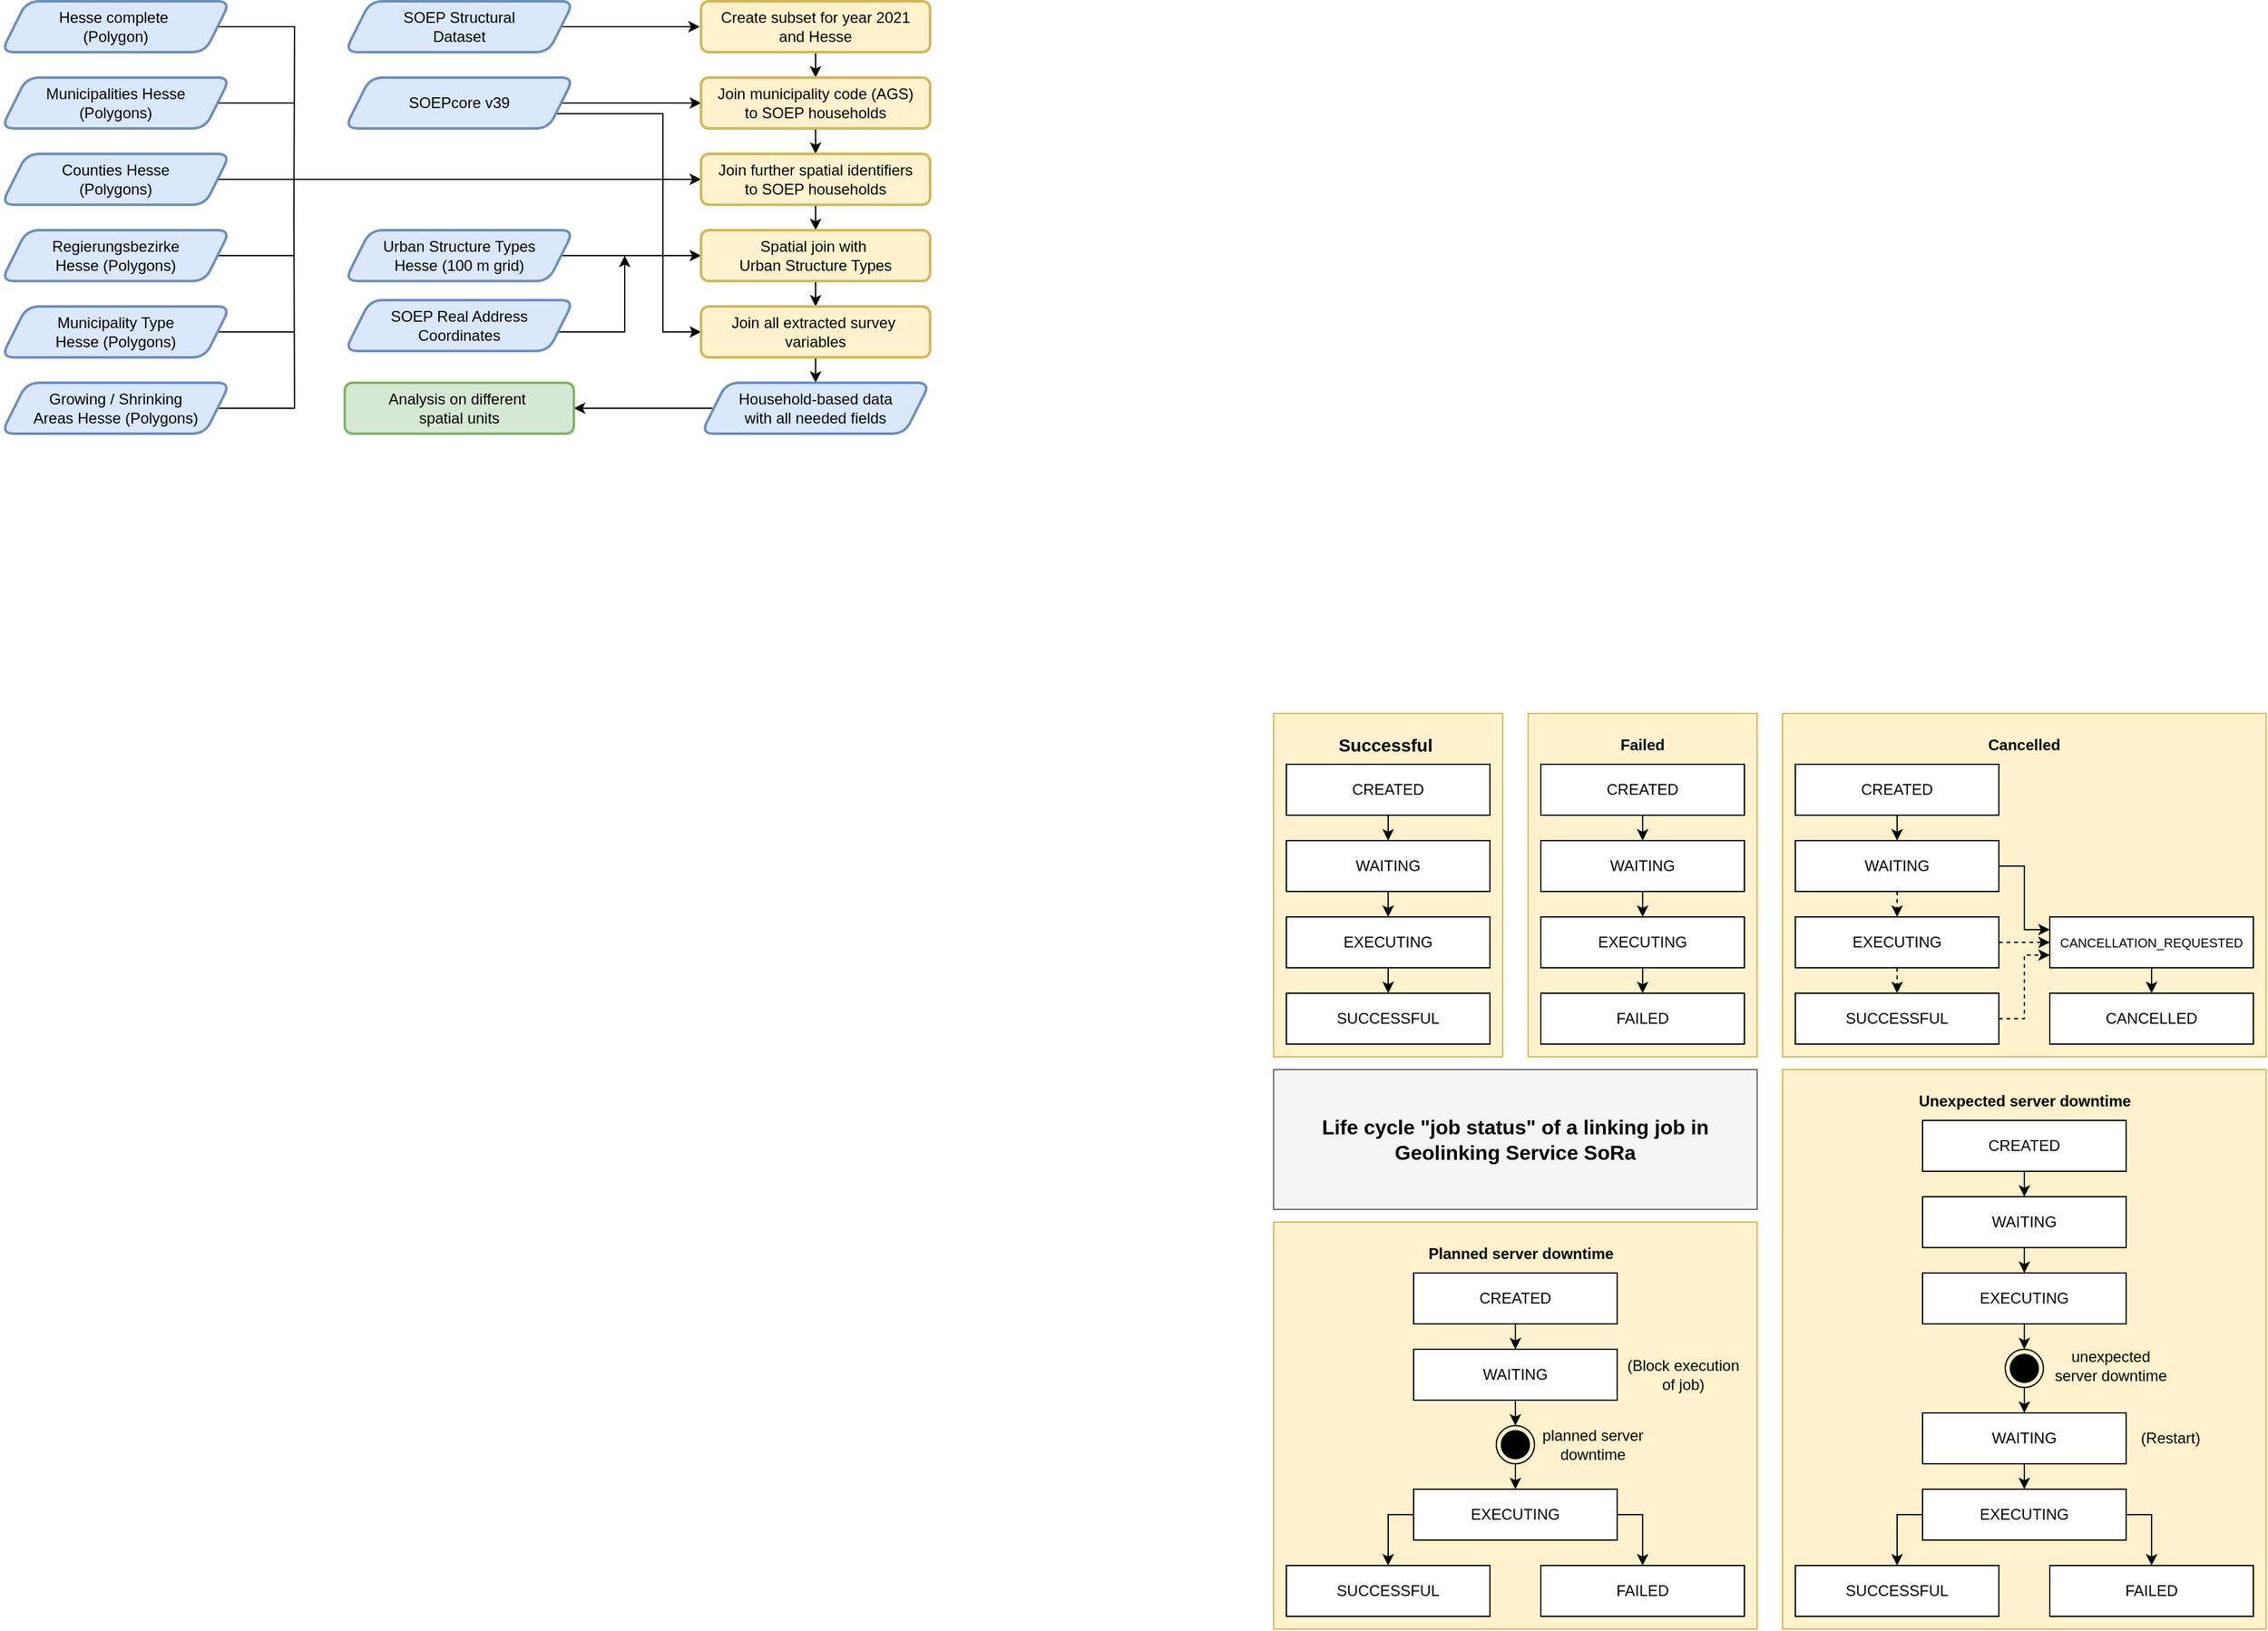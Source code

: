 <mxfile version="28.2.8">
  <diagram name="Seite-1" id="zS-QnQvDe2Hph_ruHdWV">
    <mxGraphModel dx="2202" dy="717" grid="1" gridSize="10" guides="1" tooltips="1" connect="1" arrows="1" fold="1" page="1" pageScale="1" pageWidth="827" pageHeight="1169" math="0" shadow="0">
      <root>
        <mxCell id="0" />
        <mxCell id="1" parent="0" />
        <mxCell id="bYGNK0m0bsK2GhtcvSeD-78" value="" style="whiteSpace=wrap;html=1;fillColor=#f5f5f5;strokeColor=#666666;fontColor=#333333;" parent="1" vertex="1">
          <mxGeometry x="530" y="990" width="380" height="110" as="geometry" />
        </mxCell>
        <mxCell id="bYGNK0m0bsK2GhtcvSeD-77" value="" style="whiteSpace=wrap;html=1;fillColor=#fff2cc;strokeColor=#d6b656;" parent="1" vertex="1">
          <mxGeometry x="930" y="990" width="380" height="440" as="geometry" />
        </mxCell>
        <mxCell id="bYGNK0m0bsK2GhtcvSeD-76" value="" style="whiteSpace=wrap;html=1;fillColor=#fff2cc;strokeColor=#d6b656;" parent="1" vertex="1">
          <mxGeometry x="530" y="1110" width="380" height="320" as="geometry" />
        </mxCell>
        <mxCell id="bYGNK0m0bsK2GhtcvSeD-75" value="" style="whiteSpace=wrap;html=1;fillColor=#fff2cc;strokeColor=#d6b656;" parent="1" vertex="1">
          <mxGeometry x="930" y="710" width="380" height="270" as="geometry" />
        </mxCell>
        <mxCell id="bYGNK0m0bsK2GhtcvSeD-74" value="" style="whiteSpace=wrap;html=1;fillColor=#fff2cc;strokeColor=#d6b656;" parent="1" vertex="1">
          <mxGeometry x="730" y="710" width="180" height="270" as="geometry" />
        </mxCell>
        <mxCell id="bYGNK0m0bsK2GhtcvSeD-73" value="" style="whiteSpace=wrap;html=1;fillColor=#fff2cc;strokeColor=#d6b656;" parent="1" vertex="1">
          <mxGeometry x="530" y="710" width="180" height="270" as="geometry" />
        </mxCell>
        <mxCell id="bYGNK0m0bsK2GhtcvSeD-1" value="CREATED" style="rounded=0;whiteSpace=wrap;html=1;" parent="1" vertex="1">
          <mxGeometry x="540" y="750" width="160" height="40" as="geometry" />
        </mxCell>
        <mxCell id="bYGNK0m0bsK2GhtcvSeD-2" value="WAITING" style="rounded=0;whiteSpace=wrap;html=1;" parent="1" vertex="1">
          <mxGeometry x="540" y="810" width="160" height="40" as="geometry" />
        </mxCell>
        <mxCell id="bYGNK0m0bsK2GhtcvSeD-3" value="EXECUTING" style="rounded=0;whiteSpace=wrap;html=1;" parent="1" vertex="1">
          <mxGeometry x="540" y="870" width="160" height="40" as="geometry" />
        </mxCell>
        <mxCell id="bYGNK0m0bsK2GhtcvSeD-4" value="SUCCESSFUL" style="rounded=0;whiteSpace=wrap;html=1;" parent="1" vertex="1">
          <mxGeometry x="540" y="930" width="160" height="40" as="geometry" />
        </mxCell>
        <mxCell id="bYGNK0m0bsK2GhtcvSeD-28" style="edgeStyle=orthogonalEdgeStyle;rounded=0;orthogonalLoop=1;jettySize=auto;html=1;exitX=0.5;exitY=1;exitDx=0;exitDy=0;entryX=0.5;entryY=0;entryDx=0;entryDy=0;" parent="1" source="bYGNK0m0bsK2GhtcvSeD-5" target="bYGNK0m0bsK2GhtcvSeD-6" edge="1">
          <mxGeometry relative="1" as="geometry" />
        </mxCell>
        <mxCell id="bYGNK0m0bsK2GhtcvSeD-5" value="CREATED" style="rounded=0;whiteSpace=wrap;html=1;" parent="1" vertex="1">
          <mxGeometry x="740" y="750" width="160" height="40" as="geometry" />
        </mxCell>
        <mxCell id="bYGNK0m0bsK2GhtcvSeD-29" style="edgeStyle=orthogonalEdgeStyle;rounded=0;orthogonalLoop=1;jettySize=auto;html=1;exitX=0.5;exitY=1;exitDx=0;exitDy=0;entryX=0.5;entryY=0;entryDx=0;entryDy=0;" parent="1" source="bYGNK0m0bsK2GhtcvSeD-6" target="bYGNK0m0bsK2GhtcvSeD-7" edge="1">
          <mxGeometry relative="1" as="geometry" />
        </mxCell>
        <mxCell id="bYGNK0m0bsK2GhtcvSeD-6" value="WAITING" style="rounded=0;whiteSpace=wrap;html=1;" parent="1" vertex="1">
          <mxGeometry x="740" y="810" width="160" height="40" as="geometry" />
        </mxCell>
        <mxCell id="bYGNK0m0bsK2GhtcvSeD-30" style="edgeStyle=orthogonalEdgeStyle;rounded=0;orthogonalLoop=1;jettySize=auto;html=1;exitX=0.5;exitY=1;exitDx=0;exitDy=0;entryX=0.5;entryY=0;entryDx=0;entryDy=0;" parent="1" source="bYGNK0m0bsK2GhtcvSeD-7" target="bYGNK0m0bsK2GhtcvSeD-8" edge="1">
          <mxGeometry relative="1" as="geometry" />
        </mxCell>
        <mxCell id="bYGNK0m0bsK2GhtcvSeD-7" value="EXECUTING" style="rounded=0;whiteSpace=wrap;html=1;" parent="1" vertex="1">
          <mxGeometry x="740" y="870" width="160" height="40" as="geometry" />
        </mxCell>
        <mxCell id="bYGNK0m0bsK2GhtcvSeD-8" value="FAILED" style="rounded=0;whiteSpace=wrap;html=1;" parent="1" vertex="1">
          <mxGeometry x="740" y="930" width="160" height="40" as="geometry" />
        </mxCell>
        <mxCell id="bYGNK0m0bsK2GhtcvSeD-9" value="" style="endArrow=classic;html=1;rounded=0;exitX=0.5;exitY=1;exitDx=0;exitDy=0;entryX=0.5;entryY=0;entryDx=0;entryDy=0;" parent="1" source="bYGNK0m0bsK2GhtcvSeD-1" target="bYGNK0m0bsK2GhtcvSeD-2" edge="1">
          <mxGeometry width="50" height="50" relative="1" as="geometry">
            <mxPoint x="920" y="920" as="sourcePoint" />
            <mxPoint x="970" y="870" as="targetPoint" />
          </mxGeometry>
        </mxCell>
        <mxCell id="bYGNK0m0bsK2GhtcvSeD-11" value="" style="endArrow=classic;html=1;rounded=0;exitX=0.5;exitY=1;exitDx=0;exitDy=0;entryX=0.5;entryY=0;entryDx=0;entryDy=0;" parent="1" source="bYGNK0m0bsK2GhtcvSeD-2" target="bYGNK0m0bsK2GhtcvSeD-3" edge="1">
          <mxGeometry width="50" height="50" relative="1" as="geometry">
            <mxPoint x="920" y="920" as="sourcePoint" />
            <mxPoint x="970" y="870" as="targetPoint" />
          </mxGeometry>
        </mxCell>
        <mxCell id="bYGNK0m0bsK2GhtcvSeD-12" value="" style="endArrow=classic;html=1;rounded=0;exitX=0.5;exitY=1;exitDx=0;exitDy=0;entryX=0.5;entryY=0;entryDx=0;entryDy=0;" parent="1" source="bYGNK0m0bsK2GhtcvSeD-3" target="bYGNK0m0bsK2GhtcvSeD-4" edge="1">
          <mxGeometry width="50" height="50" relative="1" as="geometry">
            <mxPoint x="920" y="920" as="sourcePoint" />
            <mxPoint x="970" y="870" as="targetPoint" />
          </mxGeometry>
        </mxCell>
        <mxCell id="bYGNK0m0bsK2GhtcvSeD-20" style="edgeStyle=orthogonalEdgeStyle;rounded=0;orthogonalLoop=1;jettySize=auto;html=1;exitX=0.5;exitY=1;exitDx=0;exitDy=0;entryX=0.5;entryY=0;entryDx=0;entryDy=0;" parent="1" source="bYGNK0m0bsK2GhtcvSeD-13" target="bYGNK0m0bsK2GhtcvSeD-14" edge="1">
          <mxGeometry relative="1" as="geometry" />
        </mxCell>
        <mxCell id="bYGNK0m0bsK2GhtcvSeD-13" value="CREATED" style="rounded=0;whiteSpace=wrap;html=1;" parent="1" vertex="1">
          <mxGeometry x="940" y="750" width="160" height="40" as="geometry" />
        </mxCell>
        <mxCell id="bYGNK0m0bsK2GhtcvSeD-21" style="edgeStyle=orthogonalEdgeStyle;rounded=0;orthogonalLoop=1;jettySize=auto;html=1;exitX=0.5;exitY=1;exitDx=0;exitDy=0;entryX=0.5;entryY=0;entryDx=0;entryDy=0;dashed=1;strokeColor=light-dark(#000000,#EDEDED);" parent="1" source="bYGNK0m0bsK2GhtcvSeD-14" target="bYGNK0m0bsK2GhtcvSeD-15" edge="1">
          <mxGeometry relative="1" as="geometry" />
        </mxCell>
        <mxCell id="bYGNK0m0bsK2GhtcvSeD-26" style="edgeStyle=orthogonalEdgeStyle;rounded=0;orthogonalLoop=1;jettySize=auto;html=1;exitX=1;exitY=0.5;exitDx=0;exitDy=0;entryX=0;entryY=0.25;entryDx=0;entryDy=0;" parent="1" source="bYGNK0m0bsK2GhtcvSeD-14" target="bYGNK0m0bsK2GhtcvSeD-18" edge="1">
          <mxGeometry relative="1" as="geometry" />
        </mxCell>
        <mxCell id="bYGNK0m0bsK2GhtcvSeD-14" value="WAITING" style="rounded=0;whiteSpace=wrap;html=1;" parent="1" vertex="1">
          <mxGeometry x="940" y="810" width="160" height="40" as="geometry" />
        </mxCell>
        <mxCell id="bYGNK0m0bsK2GhtcvSeD-22" style="edgeStyle=orthogonalEdgeStyle;rounded=0;orthogonalLoop=1;jettySize=auto;html=1;exitX=0.5;exitY=1;exitDx=0;exitDy=0;entryX=0.5;entryY=0;entryDx=0;entryDy=0;dashed=1;strokeColor=light-dark(#000000,#EDEDED);" parent="1" source="bYGNK0m0bsK2GhtcvSeD-15" target="bYGNK0m0bsK2GhtcvSeD-17" edge="1">
          <mxGeometry relative="1" as="geometry" />
        </mxCell>
        <mxCell id="bYGNK0m0bsK2GhtcvSeD-24" style="edgeStyle=orthogonalEdgeStyle;rounded=0;orthogonalLoop=1;jettySize=auto;html=1;exitX=1;exitY=0.5;exitDx=0;exitDy=0;entryX=0;entryY=0.5;entryDx=0;entryDy=0;strokeColor=light-dark(#000000,#EDEDED);dashed=1;" parent="1" source="bYGNK0m0bsK2GhtcvSeD-15" target="bYGNK0m0bsK2GhtcvSeD-18" edge="1">
          <mxGeometry relative="1" as="geometry" />
        </mxCell>
        <mxCell id="bYGNK0m0bsK2GhtcvSeD-15" value="EXECUTING" style="rounded=0;whiteSpace=wrap;html=1;strokeColor=light-dark(#000000,#EDEDED);fontColor=light-dark(#000000,#EDEDED);" parent="1" vertex="1">
          <mxGeometry x="940" y="870" width="160" height="40" as="geometry" />
        </mxCell>
        <mxCell id="bYGNK0m0bsK2GhtcvSeD-25" style="edgeStyle=orthogonalEdgeStyle;rounded=0;orthogonalLoop=1;jettySize=auto;html=1;exitX=1;exitY=0.5;exitDx=0;exitDy=0;entryX=0;entryY=0.75;entryDx=0;entryDy=0;strokeColor=light-dark(#000000,#EDEDED);dashed=1;" parent="1" source="bYGNK0m0bsK2GhtcvSeD-17" target="bYGNK0m0bsK2GhtcvSeD-18" edge="1">
          <mxGeometry relative="1" as="geometry" />
        </mxCell>
        <mxCell id="bYGNK0m0bsK2GhtcvSeD-17" value="SUCCESSFUL" style="rounded=0;whiteSpace=wrap;html=1;strokeColor=light-dark(#000000,#EDEDED);fontColor=light-dark(#000000,#EDEDED);" parent="1" vertex="1">
          <mxGeometry x="940" y="930" width="160" height="40" as="geometry" />
        </mxCell>
        <mxCell id="bYGNK0m0bsK2GhtcvSeD-27" style="edgeStyle=orthogonalEdgeStyle;rounded=0;orthogonalLoop=1;jettySize=auto;html=1;exitX=0.5;exitY=1;exitDx=0;exitDy=0;entryX=0.5;entryY=0;entryDx=0;entryDy=0;" parent="1" source="bYGNK0m0bsK2GhtcvSeD-18" target="bYGNK0m0bsK2GhtcvSeD-19" edge="1">
          <mxGeometry relative="1" as="geometry" />
        </mxCell>
        <mxCell id="bYGNK0m0bsK2GhtcvSeD-18" value="&lt;font style=&quot;font-size: 10px;&quot;&gt;CANCELLATION_REQUESTED&lt;/font&gt;" style="rounded=0;whiteSpace=wrap;html=1;" parent="1" vertex="1">
          <mxGeometry x="1140" y="870" width="160" height="40" as="geometry" />
        </mxCell>
        <mxCell id="bYGNK0m0bsK2GhtcvSeD-19" value="CANCELLED" style="rounded=0;whiteSpace=wrap;html=1;" parent="1" vertex="1">
          <mxGeometry x="1140" y="930" width="160" height="40" as="geometry" />
        </mxCell>
        <mxCell id="bYGNK0m0bsK2GhtcvSeD-31" value="&lt;font&gt;&lt;span&gt;Life cycle &quot;job status&quot; of a linking job in Geolinking Service SoRa&lt;/span&gt;&lt;/font&gt;" style="text;html=1;align=center;verticalAlign=middle;whiteSpace=wrap;rounded=0;fontSize=16;fontStyle=1" parent="1" vertex="1">
          <mxGeometry x="545" y="1030" width="350" height="30" as="geometry" />
        </mxCell>
        <mxCell id="bYGNK0m0bsK2GhtcvSeD-32" value="CREATED" style="rounded=0;whiteSpace=wrap;html=1;" parent="1" vertex="1">
          <mxGeometry x="640" y="1150" width="160" height="40" as="geometry" />
        </mxCell>
        <mxCell id="bYGNK0m0bsK2GhtcvSeD-48" style="edgeStyle=orthogonalEdgeStyle;rounded=0;orthogonalLoop=1;jettySize=auto;html=1;exitX=0.5;exitY=1;exitDx=0;exitDy=0;entryX=0.5;entryY=0;entryDx=0;entryDy=0;" parent="1" source="bYGNK0m0bsK2GhtcvSeD-33" target="bYGNK0m0bsK2GhtcvSeD-45" edge="1">
          <mxGeometry relative="1" as="geometry" />
        </mxCell>
        <mxCell id="bYGNK0m0bsK2GhtcvSeD-33" value="WAITING" style="rounded=0;whiteSpace=wrap;html=1;" parent="1" vertex="1">
          <mxGeometry x="640" y="1210" width="160" height="40" as="geometry" />
        </mxCell>
        <mxCell id="bYGNK0m0bsK2GhtcvSeD-40" style="edgeStyle=orthogonalEdgeStyle;rounded=0;orthogonalLoop=1;jettySize=auto;html=1;exitX=0;exitY=0.5;exitDx=0;exitDy=0;entryX=0.5;entryY=0;entryDx=0;entryDy=0;" parent="1" source="bYGNK0m0bsK2GhtcvSeD-34" target="bYGNK0m0bsK2GhtcvSeD-35" edge="1">
          <mxGeometry relative="1" as="geometry" />
        </mxCell>
        <mxCell id="bYGNK0m0bsK2GhtcvSeD-41" style="edgeStyle=orthogonalEdgeStyle;rounded=0;orthogonalLoop=1;jettySize=auto;html=1;exitX=1;exitY=0.5;exitDx=0;exitDy=0;entryX=0.5;entryY=0;entryDx=0;entryDy=0;" parent="1" source="bYGNK0m0bsK2GhtcvSeD-34" target="bYGNK0m0bsK2GhtcvSeD-39" edge="1">
          <mxGeometry relative="1" as="geometry" />
        </mxCell>
        <mxCell id="bYGNK0m0bsK2GhtcvSeD-34" value="EXECUTING" style="rounded=0;whiteSpace=wrap;html=1;" parent="1" vertex="1">
          <mxGeometry x="640" y="1320" width="160" height="40" as="geometry" />
        </mxCell>
        <mxCell id="bYGNK0m0bsK2GhtcvSeD-35" value="SUCCESSFUL" style="rounded=0;whiteSpace=wrap;html=1;" parent="1" vertex="1">
          <mxGeometry x="540" y="1380" width="160" height="40" as="geometry" />
        </mxCell>
        <mxCell id="bYGNK0m0bsK2GhtcvSeD-36" value="" style="endArrow=classic;html=1;rounded=0;exitX=0.5;exitY=1;exitDx=0;exitDy=0;entryX=0.5;entryY=0;entryDx=0;entryDy=0;" parent="1" source="bYGNK0m0bsK2GhtcvSeD-32" target="bYGNK0m0bsK2GhtcvSeD-33" edge="1">
          <mxGeometry width="50" height="50" relative="1" as="geometry">
            <mxPoint x="1020" y="1320" as="sourcePoint" />
            <mxPoint x="1070" y="1270" as="targetPoint" />
          </mxGeometry>
        </mxCell>
        <mxCell id="bYGNK0m0bsK2GhtcvSeD-39" value="FAILED" style="rounded=0;whiteSpace=wrap;html=1;" parent="1" vertex="1">
          <mxGeometry x="740" y="1380" width="160" height="40" as="geometry" />
        </mxCell>
        <mxCell id="bYGNK0m0bsK2GhtcvSeD-52" style="edgeStyle=orthogonalEdgeStyle;rounded=0;orthogonalLoop=1;jettySize=auto;html=1;exitX=0.5;exitY=1;exitDx=0;exitDy=0;entryX=0.5;entryY=0;entryDx=0;entryDy=0;" parent="1" source="bYGNK0m0bsK2GhtcvSeD-45" target="bYGNK0m0bsK2GhtcvSeD-34" edge="1">
          <mxGeometry relative="1" as="geometry" />
        </mxCell>
        <mxCell id="bYGNK0m0bsK2GhtcvSeD-45" value="" style="ellipse;html=1;shape=endState;fillColor=strokeColor;" parent="1" vertex="1">
          <mxGeometry x="705" y="1270" width="30" height="30" as="geometry" />
        </mxCell>
        <mxCell id="bYGNK0m0bsK2GhtcvSeD-53" value="CREATED" style="rounded=0;whiteSpace=wrap;html=1;" parent="1" vertex="1">
          <mxGeometry x="1040" y="1030" width="160" height="40" as="geometry" />
        </mxCell>
        <mxCell id="bYGNK0m0bsK2GhtcvSeD-66" style="edgeStyle=orthogonalEdgeStyle;rounded=0;orthogonalLoop=1;jettySize=auto;html=1;exitX=0.5;exitY=1;exitDx=0;exitDy=0;entryX=0.5;entryY=0;entryDx=0;entryDy=0;" parent="1" source="bYGNK0m0bsK2GhtcvSeD-55" target="bYGNK0m0bsK2GhtcvSeD-64" edge="1">
          <mxGeometry relative="1" as="geometry" />
        </mxCell>
        <mxCell id="bYGNK0m0bsK2GhtcvSeD-55" value="WAITING" style="rounded=0;whiteSpace=wrap;html=1;" parent="1" vertex="1">
          <mxGeometry x="1040" y="1090" width="160" height="40" as="geometry" />
        </mxCell>
        <mxCell id="bYGNK0m0bsK2GhtcvSeD-56" style="edgeStyle=orthogonalEdgeStyle;rounded=0;orthogonalLoop=1;jettySize=auto;html=1;exitX=0;exitY=0.5;exitDx=0;exitDy=0;entryX=0.5;entryY=0;entryDx=0;entryDy=0;" parent="1" source="bYGNK0m0bsK2GhtcvSeD-58" target="bYGNK0m0bsK2GhtcvSeD-59" edge="1">
          <mxGeometry relative="1" as="geometry" />
        </mxCell>
        <mxCell id="bYGNK0m0bsK2GhtcvSeD-57" style="edgeStyle=orthogonalEdgeStyle;rounded=0;orthogonalLoop=1;jettySize=auto;html=1;exitX=1;exitY=0.5;exitDx=0;exitDy=0;entryX=0.5;entryY=0;entryDx=0;entryDy=0;" parent="1" source="bYGNK0m0bsK2GhtcvSeD-58" target="bYGNK0m0bsK2GhtcvSeD-61" edge="1">
          <mxGeometry relative="1" as="geometry" />
        </mxCell>
        <mxCell id="bYGNK0m0bsK2GhtcvSeD-58" value="EXECUTING" style="rounded=0;whiteSpace=wrap;html=1;" parent="1" vertex="1">
          <mxGeometry x="1040" y="1320" width="160" height="40" as="geometry" />
        </mxCell>
        <mxCell id="bYGNK0m0bsK2GhtcvSeD-59" value="SUCCESSFUL" style="rounded=0;whiteSpace=wrap;html=1;" parent="1" vertex="1">
          <mxGeometry x="940" y="1380" width="160" height="40" as="geometry" />
        </mxCell>
        <mxCell id="bYGNK0m0bsK2GhtcvSeD-60" value="" style="endArrow=classic;html=1;rounded=0;exitX=0.5;exitY=1;exitDx=0;exitDy=0;entryX=0.5;entryY=0;entryDx=0;entryDy=0;" parent="1" source="bYGNK0m0bsK2GhtcvSeD-53" target="bYGNK0m0bsK2GhtcvSeD-55" edge="1">
          <mxGeometry width="50" height="50" relative="1" as="geometry">
            <mxPoint x="1420" y="1200" as="sourcePoint" />
            <mxPoint x="1470" y="1150" as="targetPoint" />
          </mxGeometry>
        </mxCell>
        <mxCell id="bYGNK0m0bsK2GhtcvSeD-61" value="FAILED" style="rounded=0;whiteSpace=wrap;html=1;" parent="1" vertex="1">
          <mxGeometry x="1140" y="1380" width="160" height="40" as="geometry" />
        </mxCell>
        <mxCell id="bYGNK0m0bsK2GhtcvSeD-69" style="edgeStyle=orthogonalEdgeStyle;rounded=0;orthogonalLoop=1;jettySize=auto;html=1;exitX=0.5;exitY=1;exitDx=0;exitDy=0;entryX=0.5;entryY=0;entryDx=0;entryDy=0;" parent="1" source="bYGNK0m0bsK2GhtcvSeD-63" target="bYGNK0m0bsK2GhtcvSeD-65" edge="1">
          <mxGeometry relative="1" as="geometry" />
        </mxCell>
        <mxCell id="bYGNK0m0bsK2GhtcvSeD-63" value="" style="ellipse;html=1;shape=endState;fillColor=strokeColor;" parent="1" vertex="1">
          <mxGeometry x="1105" y="1210" width="30" height="30" as="geometry" />
        </mxCell>
        <mxCell id="bYGNK0m0bsK2GhtcvSeD-68" style="edgeStyle=orthogonalEdgeStyle;rounded=0;orthogonalLoop=1;jettySize=auto;html=1;exitX=0.5;exitY=1;exitDx=0;exitDy=0;entryX=0.5;entryY=0;entryDx=0;entryDy=0;" parent="1" source="bYGNK0m0bsK2GhtcvSeD-64" target="bYGNK0m0bsK2GhtcvSeD-63" edge="1">
          <mxGeometry relative="1" as="geometry" />
        </mxCell>
        <mxCell id="bYGNK0m0bsK2GhtcvSeD-64" value="EXECUTING" style="rounded=0;whiteSpace=wrap;html=1;" parent="1" vertex="1">
          <mxGeometry x="1040" y="1150" width="160" height="40" as="geometry" />
        </mxCell>
        <mxCell id="bYGNK0m0bsK2GhtcvSeD-70" style="edgeStyle=orthogonalEdgeStyle;rounded=0;orthogonalLoop=1;jettySize=auto;html=1;exitX=0.5;exitY=1;exitDx=0;exitDy=0;entryX=0.5;entryY=0;entryDx=0;entryDy=0;" parent="1" source="bYGNK0m0bsK2GhtcvSeD-65" target="bYGNK0m0bsK2GhtcvSeD-58" edge="1">
          <mxGeometry relative="1" as="geometry" />
        </mxCell>
        <mxCell id="bYGNK0m0bsK2GhtcvSeD-65" value="WAITING" style="rounded=0;whiteSpace=wrap;html=1;" parent="1" vertex="1">
          <mxGeometry x="1040" y="1260" width="160" height="40" as="geometry" />
        </mxCell>
        <mxCell id="bYGNK0m0bsK2GhtcvSeD-71" value="planned server downtime" style="text;html=1;align=center;verticalAlign=middle;whiteSpace=wrap;rounded=0;" parent="1" vertex="1">
          <mxGeometry x="736" y="1270" width="90" height="30" as="geometry" />
        </mxCell>
        <mxCell id="bYGNK0m0bsK2GhtcvSeD-72" value="unexpected server downtime" style="text;html=1;align=center;verticalAlign=middle;whiteSpace=wrap;rounded=0;" parent="1" vertex="1">
          <mxGeometry x="1138" y="1208" width="100" height="30" as="geometry" />
        </mxCell>
        <mxCell id="bYGNK0m0bsK2GhtcvSeD-79" value="(Restart)" style="text;html=1;align=center;verticalAlign=middle;whiteSpace=wrap;rounded=0;" parent="1" vertex="1">
          <mxGeometry x="1200" y="1265" width="70" height="30" as="geometry" />
        </mxCell>
        <mxCell id="bYGNK0m0bsK2GhtcvSeD-80" value="(Block execution of job)" style="text;html=1;align=center;verticalAlign=middle;whiteSpace=wrap;rounded=0;" parent="1" vertex="1">
          <mxGeometry x="804" y="1215" width="96" height="30" as="geometry" />
        </mxCell>
        <mxCell id="bYGNK0m0bsK2GhtcvSeD-81" value="&lt;font style=&quot;font-size: 14px;&quot;&gt;Successful&amp;nbsp;&lt;/font&gt;" style="text;html=1;align=center;verticalAlign=middle;whiteSpace=wrap;rounded=0;fontStyle=1" parent="1" vertex="1">
          <mxGeometry x="572" y="720" width="96" height="30" as="geometry" />
        </mxCell>
        <mxCell id="bYGNK0m0bsK2GhtcvSeD-82" value="Failed" style="text;html=1;align=center;verticalAlign=middle;whiteSpace=wrap;rounded=0;fontStyle=1" parent="1" vertex="1">
          <mxGeometry x="772" y="720" width="96" height="30" as="geometry" />
        </mxCell>
        <mxCell id="bYGNK0m0bsK2GhtcvSeD-83" value="Cancelled" style="text;html=1;align=center;verticalAlign=middle;whiteSpace=wrap;rounded=0;fontStyle=1" parent="1" vertex="1">
          <mxGeometry x="1072" y="720" width="96" height="30" as="geometry" />
        </mxCell>
        <mxCell id="bYGNK0m0bsK2GhtcvSeD-84" value="Planned server downtime" style="text;html=1;align=center;verticalAlign=middle;whiteSpace=wrap;rounded=0;fontStyle=1" parent="1" vertex="1">
          <mxGeometry x="649" y="1120" width="151" height="30" as="geometry" />
        </mxCell>
        <mxCell id="bYGNK0m0bsK2GhtcvSeD-85" value="Unexpected server downtime" style="text;html=1;align=center;verticalAlign=middle;whiteSpace=wrap;rounded=0;fontStyle=1" parent="1" vertex="1">
          <mxGeometry x="1034.75" y="1000" width="170.5" height="30" as="geometry" />
        </mxCell>
        <mxCell id="sy46qdf4OJB5Sf921RLo-18" style="edgeStyle=orthogonalEdgeStyle;rounded=0;orthogonalLoop=1;jettySize=auto;html=1;exitX=1;exitY=0.5;exitDx=0;exitDy=0;entryX=0;entryY=0.5;entryDx=0;entryDy=0;" edge="1" parent="1" source="sy46qdf4OJB5Sf921RLo-1" target="sy46qdf4OJB5Sf921RLo-11">
          <mxGeometry relative="1" as="geometry" />
        </mxCell>
        <mxCell id="sy46qdf4OJB5Sf921RLo-1" value="SOEP Structural&lt;br&gt;Dataset" style="shape=parallelogram;perimeter=parallelogramPerimeter;whiteSpace=wrap;html=1;fixedSize=1;rounded=1;strokeWidth=2;fillColor=#dae8fc;strokeColor=#6c8ebf;" vertex="1" parent="1">
          <mxGeometry x="-200" y="150" width="180" height="40" as="geometry" />
        </mxCell>
        <mxCell id="sy46qdf4OJB5Sf921RLo-19" style="edgeStyle=orthogonalEdgeStyle;rounded=0;orthogonalLoop=1;jettySize=auto;html=1;exitX=1;exitY=0.5;exitDx=0;exitDy=0;entryX=0;entryY=0.5;entryDx=0;entryDy=0;" edge="1" parent="1" source="sy46qdf4OJB5Sf921RLo-2" target="sy46qdf4OJB5Sf921RLo-13">
          <mxGeometry relative="1" as="geometry" />
        </mxCell>
        <mxCell id="sy46qdf4OJB5Sf921RLo-39" style="edgeStyle=orthogonalEdgeStyle;rounded=0;orthogonalLoop=1;jettySize=auto;html=1;exitX=1;exitY=0.75;exitDx=0;exitDy=0;entryX=0;entryY=0.5;entryDx=0;entryDy=0;" edge="1" parent="1" source="sy46qdf4OJB5Sf921RLo-2" target="sy46qdf4OJB5Sf921RLo-20">
          <mxGeometry relative="1" as="geometry">
            <Array as="points">
              <mxPoint x="50" y="238" />
              <mxPoint x="50" y="410" />
            </Array>
          </mxGeometry>
        </mxCell>
        <mxCell id="sy46qdf4OJB5Sf921RLo-2" value="SOEPcore v39" style="shape=parallelogram;perimeter=parallelogramPerimeter;whiteSpace=wrap;html=1;fixedSize=1;rounded=1;strokeWidth=2;fillColor=#dae8fc;strokeColor=#6c8ebf;" vertex="1" parent="1">
          <mxGeometry x="-200" y="210" width="180" height="40" as="geometry" />
        </mxCell>
        <mxCell id="sy46qdf4OJB5Sf921RLo-42" style="edgeStyle=orthogonalEdgeStyle;rounded=0;orthogonalLoop=1;jettySize=auto;html=1;" edge="1" parent="1" source="sy46qdf4OJB5Sf921RLo-3">
          <mxGeometry relative="1" as="geometry">
            <mxPoint x="20" y="350" as="targetPoint" />
            <Array as="points">
              <mxPoint x="20" y="410" />
            </Array>
          </mxGeometry>
        </mxCell>
        <mxCell id="sy46qdf4OJB5Sf921RLo-3" value="SOEP Real Address&lt;br&gt;Coordinates" style="shape=parallelogram;perimeter=parallelogramPerimeter;whiteSpace=wrap;html=1;fixedSize=1;rounded=1;strokeWidth=2;fillColor=#dae8fc;strokeColor=#6c8ebf;" vertex="1" parent="1">
          <mxGeometry x="-200" y="385" width="180" height="40" as="geometry" />
        </mxCell>
        <mxCell id="sy46qdf4OJB5Sf921RLo-38" style="edgeStyle=orthogonalEdgeStyle;rounded=0;orthogonalLoop=1;jettySize=auto;html=1;exitX=1;exitY=0.5;exitDx=0;exitDy=0;endArrow=none;endFill=0;" edge="1" parent="1" source="sy46qdf4OJB5Sf921RLo-4">
          <mxGeometry relative="1" as="geometry">
            <mxPoint x="-240" y="320" as="targetPoint" />
          </mxGeometry>
        </mxCell>
        <mxCell id="sy46qdf4OJB5Sf921RLo-4" value="Hesse complete&amp;nbsp;&lt;br&gt;(Polygon)" style="shape=parallelogram;perimeter=parallelogramPerimeter;whiteSpace=wrap;html=1;fixedSize=1;rounded=1;strokeWidth=2;fillColor=#dae8fc;strokeColor=#6c8ebf;" vertex="1" parent="1">
          <mxGeometry x="-470" y="150" width="180" height="40" as="geometry" />
        </mxCell>
        <mxCell id="sy46qdf4OJB5Sf921RLo-36" style="edgeStyle=orthogonalEdgeStyle;rounded=0;orthogonalLoop=1;jettySize=auto;html=1;exitX=1;exitY=0.5;exitDx=0;exitDy=0;endArrow=none;endFill=0;" edge="1" parent="1" source="sy46qdf4OJB5Sf921RLo-5">
          <mxGeometry relative="1" as="geometry">
            <mxPoint x="-240" y="230" as="targetPoint" />
          </mxGeometry>
        </mxCell>
        <mxCell id="sy46qdf4OJB5Sf921RLo-5" value="Municipalities Hesse&lt;br&gt;(Polygons)" style="shape=parallelogram;perimeter=parallelogramPerimeter;whiteSpace=wrap;html=1;fixedSize=1;rounded=1;strokeWidth=2;fillColor=#dae8fc;strokeColor=#6c8ebf;" vertex="1" parent="1">
          <mxGeometry x="-470" y="210" width="180" height="40" as="geometry" />
        </mxCell>
        <mxCell id="sy46qdf4OJB5Sf921RLo-35" style="edgeStyle=orthogonalEdgeStyle;rounded=0;orthogonalLoop=1;jettySize=auto;html=1;exitX=1;exitY=0.5;exitDx=0;exitDy=0;endArrow=classic;endFill=1;entryX=0;entryY=0.5;entryDx=0;entryDy=0;" edge="1" parent="1" source="sy46qdf4OJB5Sf921RLo-6" target="sy46qdf4OJB5Sf921RLo-14">
          <mxGeometry relative="1" as="geometry">
            <mxPoint x="-240" y="290" as="targetPoint" />
          </mxGeometry>
        </mxCell>
        <mxCell id="sy46qdf4OJB5Sf921RLo-6" value="Counties Hesse&lt;br&gt;(Polygons)" style="shape=parallelogram;perimeter=parallelogramPerimeter;whiteSpace=wrap;html=1;fixedSize=1;rounded=1;strokeWidth=2;fillColor=#dae8fc;strokeColor=#6c8ebf;" vertex="1" parent="1">
          <mxGeometry x="-470" y="270" width="180" height="40" as="geometry" />
        </mxCell>
        <mxCell id="sy46qdf4OJB5Sf921RLo-33" style="edgeStyle=orthogonalEdgeStyle;rounded=0;orthogonalLoop=1;jettySize=auto;html=1;exitX=1;exitY=0.5;exitDx=0;exitDy=0;endArrow=none;endFill=0;" edge="1" parent="1" source="sy46qdf4OJB5Sf921RLo-7">
          <mxGeometry relative="1" as="geometry">
            <mxPoint x="-240" y="350" as="targetPoint" />
          </mxGeometry>
        </mxCell>
        <mxCell id="sy46qdf4OJB5Sf921RLo-7" value="Regierungsbezirke&lt;br&gt;Hesse (Polygons)" style="shape=parallelogram;perimeter=parallelogramPerimeter;whiteSpace=wrap;html=1;fixedSize=1;rounded=1;strokeWidth=2;fillColor=#dae8fc;strokeColor=#6c8ebf;" vertex="1" parent="1">
          <mxGeometry x="-470" y="330" width="180" height="40" as="geometry" />
        </mxCell>
        <mxCell id="sy46qdf4OJB5Sf921RLo-34" style="edgeStyle=orthogonalEdgeStyle;rounded=0;orthogonalLoop=1;jettySize=auto;html=1;exitX=1;exitY=0.5;exitDx=0;exitDy=0;endArrow=none;endFill=0;" edge="1" parent="1" source="sy46qdf4OJB5Sf921RLo-8">
          <mxGeometry relative="1" as="geometry">
            <mxPoint x="-240" y="410" as="targetPoint" />
          </mxGeometry>
        </mxCell>
        <mxCell id="sy46qdf4OJB5Sf921RLo-8" value="Municipality Type&lt;br&gt;Hesse (Polygons)" style="shape=parallelogram;perimeter=parallelogramPerimeter;whiteSpace=wrap;html=1;fixedSize=1;rounded=1;strokeWidth=2;fillColor=#dae8fc;strokeColor=#6c8ebf;" vertex="1" parent="1">
          <mxGeometry x="-470" y="390" width="180" height="40" as="geometry" />
        </mxCell>
        <mxCell id="sy46qdf4OJB5Sf921RLo-31" style="edgeStyle=orthogonalEdgeStyle;rounded=0;orthogonalLoop=1;jettySize=auto;html=1;exitX=1;exitY=0.5;exitDx=0;exitDy=0;endArrow=none;endFill=0;" edge="1" parent="1" source="sy46qdf4OJB5Sf921RLo-9">
          <mxGeometry relative="1" as="geometry">
            <mxPoint x="-240" y="320" as="targetPoint" />
          </mxGeometry>
        </mxCell>
        <mxCell id="sy46qdf4OJB5Sf921RLo-9" value="Growing / Shrinking&lt;br&gt;Areas Hesse (Polygons)" style="shape=parallelogram;perimeter=parallelogramPerimeter;whiteSpace=wrap;html=1;fixedSize=1;rounded=1;strokeWidth=2;fillColor=#dae8fc;strokeColor=#6c8ebf;" vertex="1" parent="1">
          <mxGeometry x="-470" y="450" width="180" height="40" as="geometry" />
        </mxCell>
        <mxCell id="sy46qdf4OJB5Sf921RLo-16" style="edgeStyle=orthogonalEdgeStyle;rounded=0;orthogonalLoop=1;jettySize=auto;html=1;exitX=1;exitY=0.5;exitDx=0;exitDy=0;entryX=0;entryY=0.5;entryDx=0;entryDy=0;" edge="1" parent="1" source="sy46qdf4OJB5Sf921RLo-10" target="sy46qdf4OJB5Sf921RLo-15">
          <mxGeometry relative="1" as="geometry" />
        </mxCell>
        <mxCell id="sy46qdf4OJB5Sf921RLo-10" value="Urban Structure Types&lt;br&gt;Hesse (100 m grid)" style="shape=parallelogram;perimeter=parallelogramPerimeter;whiteSpace=wrap;html=1;fixedSize=1;rounded=1;strokeWidth=2;fillColor=#dae8fc;strokeColor=#6c8ebf;" vertex="1" parent="1">
          <mxGeometry x="-200" y="330" width="180" height="40" as="geometry" />
        </mxCell>
        <mxCell id="sy46qdf4OJB5Sf921RLo-23" style="edgeStyle=orthogonalEdgeStyle;rounded=0;orthogonalLoop=1;jettySize=auto;html=1;exitX=0.5;exitY=1;exitDx=0;exitDy=0;entryX=0.5;entryY=0;entryDx=0;entryDy=0;" edge="1" parent="1" source="sy46qdf4OJB5Sf921RLo-11" target="sy46qdf4OJB5Sf921RLo-13">
          <mxGeometry relative="1" as="geometry" />
        </mxCell>
        <mxCell id="sy46qdf4OJB5Sf921RLo-11" value="Create subset for year 2021&lt;br&gt;and Hesse" style="rounded=1;whiteSpace=wrap;html=1;perimeterSpacing=1;strokeWidth=2;fillColor=#fff2cc;strokeColor=#d6b656;" vertex="1" parent="1">
          <mxGeometry x="80" y="150" width="180" height="40" as="geometry" />
        </mxCell>
        <mxCell id="sy46qdf4OJB5Sf921RLo-24" style="edgeStyle=orthogonalEdgeStyle;rounded=0;orthogonalLoop=1;jettySize=auto;html=1;exitX=0.5;exitY=1;exitDx=0;exitDy=0;entryX=0.5;entryY=0;entryDx=0;entryDy=0;" edge="1" parent="1" source="sy46qdf4OJB5Sf921RLo-13" target="sy46qdf4OJB5Sf921RLo-14">
          <mxGeometry relative="1" as="geometry" />
        </mxCell>
        <mxCell id="sy46qdf4OJB5Sf921RLo-13" value="Join municipality code (AGS)&lt;br&gt;to SOEP households" style="rounded=1;whiteSpace=wrap;html=1;strokeWidth=2;fillColor=#fff2cc;strokeColor=#d6b656;" vertex="1" parent="1">
          <mxGeometry x="80" y="210" width="180" height="40" as="geometry" />
        </mxCell>
        <mxCell id="sy46qdf4OJB5Sf921RLo-25" style="edgeStyle=orthogonalEdgeStyle;rounded=0;orthogonalLoop=1;jettySize=auto;html=1;exitX=0.5;exitY=1;exitDx=0;exitDy=0;entryX=0.5;entryY=0;entryDx=0;entryDy=0;" edge="1" parent="1" source="sy46qdf4OJB5Sf921RLo-14" target="sy46qdf4OJB5Sf921RLo-15">
          <mxGeometry relative="1" as="geometry" />
        </mxCell>
        <mxCell id="sy46qdf4OJB5Sf921RLo-14" value="Join further spatial identifiers&lt;br&gt;to SOEP households" style="rounded=1;whiteSpace=wrap;html=1;strokeWidth=2;fillColor=#fff2cc;strokeColor=#d6b656;" vertex="1" parent="1">
          <mxGeometry x="80" y="270" width="180" height="40" as="geometry" />
        </mxCell>
        <mxCell id="sy46qdf4OJB5Sf921RLo-26" style="edgeStyle=orthogonalEdgeStyle;rounded=0;orthogonalLoop=1;jettySize=auto;html=1;exitX=0.5;exitY=1;exitDx=0;exitDy=0;entryX=0.5;entryY=0;entryDx=0;entryDy=0;" edge="1" parent="1" source="sy46qdf4OJB5Sf921RLo-15" target="sy46qdf4OJB5Sf921RLo-20">
          <mxGeometry relative="1" as="geometry" />
        </mxCell>
        <mxCell id="sy46qdf4OJB5Sf921RLo-15" value="Spatial join with&amp;nbsp;&lt;br&gt;Urban Structure Types" style="rounded=1;whiteSpace=wrap;html=1;strokeWidth=2;fillColor=#fff2cc;strokeColor=#d6b656;" vertex="1" parent="1">
          <mxGeometry x="80" y="330" width="180" height="40" as="geometry" />
        </mxCell>
        <mxCell id="sy46qdf4OJB5Sf921RLo-27" style="edgeStyle=orthogonalEdgeStyle;rounded=0;orthogonalLoop=1;jettySize=auto;html=1;exitX=0.5;exitY=1;exitDx=0;exitDy=0;entryX=0.5;entryY=0;entryDx=0;entryDy=0;" edge="1" parent="1" source="sy46qdf4OJB5Sf921RLo-20" target="sy46qdf4OJB5Sf921RLo-21">
          <mxGeometry relative="1" as="geometry" />
        </mxCell>
        <mxCell id="sy46qdf4OJB5Sf921RLo-20" value="Join all extracted survey&amp;nbsp;&lt;br&gt;variables" style="rounded=1;whiteSpace=wrap;html=1;strokeWidth=2;fillColor=#fff2cc;strokeColor=#d6b656;" vertex="1" parent="1">
          <mxGeometry x="80" y="390" width="180" height="40" as="geometry" />
        </mxCell>
        <mxCell id="sy46qdf4OJB5Sf921RLo-37" style="edgeStyle=orthogonalEdgeStyle;rounded=0;orthogonalLoop=1;jettySize=auto;html=1;exitX=0;exitY=0.5;exitDx=0;exitDy=0;entryX=1;entryY=0.5;entryDx=0;entryDy=0;" edge="1" parent="1" source="sy46qdf4OJB5Sf921RLo-21" target="sy46qdf4OJB5Sf921RLo-28">
          <mxGeometry relative="1" as="geometry" />
        </mxCell>
        <mxCell id="sy46qdf4OJB5Sf921RLo-21" value="Household-based data&lt;br&gt;with all needed fields" style="shape=parallelogram;perimeter=parallelogramPerimeter;whiteSpace=wrap;html=1;fixedSize=1;rounded=1;strokeWidth=2;fillColor=#dae8fc;strokeColor=#6c8ebf;" vertex="1" parent="1">
          <mxGeometry x="80" y="450" width="180" height="40" as="geometry" />
        </mxCell>
        <mxCell id="sy46qdf4OJB5Sf921RLo-28" value="Analysis on different&amp;nbsp;&lt;br&gt;spatial units" style="rounded=1;whiteSpace=wrap;html=1;strokeWidth=2;fillColor=#d5e8d4;strokeColor=#82b366;" vertex="1" parent="1">
          <mxGeometry x="-200" y="450" width="180" height="40" as="geometry" />
        </mxCell>
      </root>
    </mxGraphModel>
  </diagram>
</mxfile>
